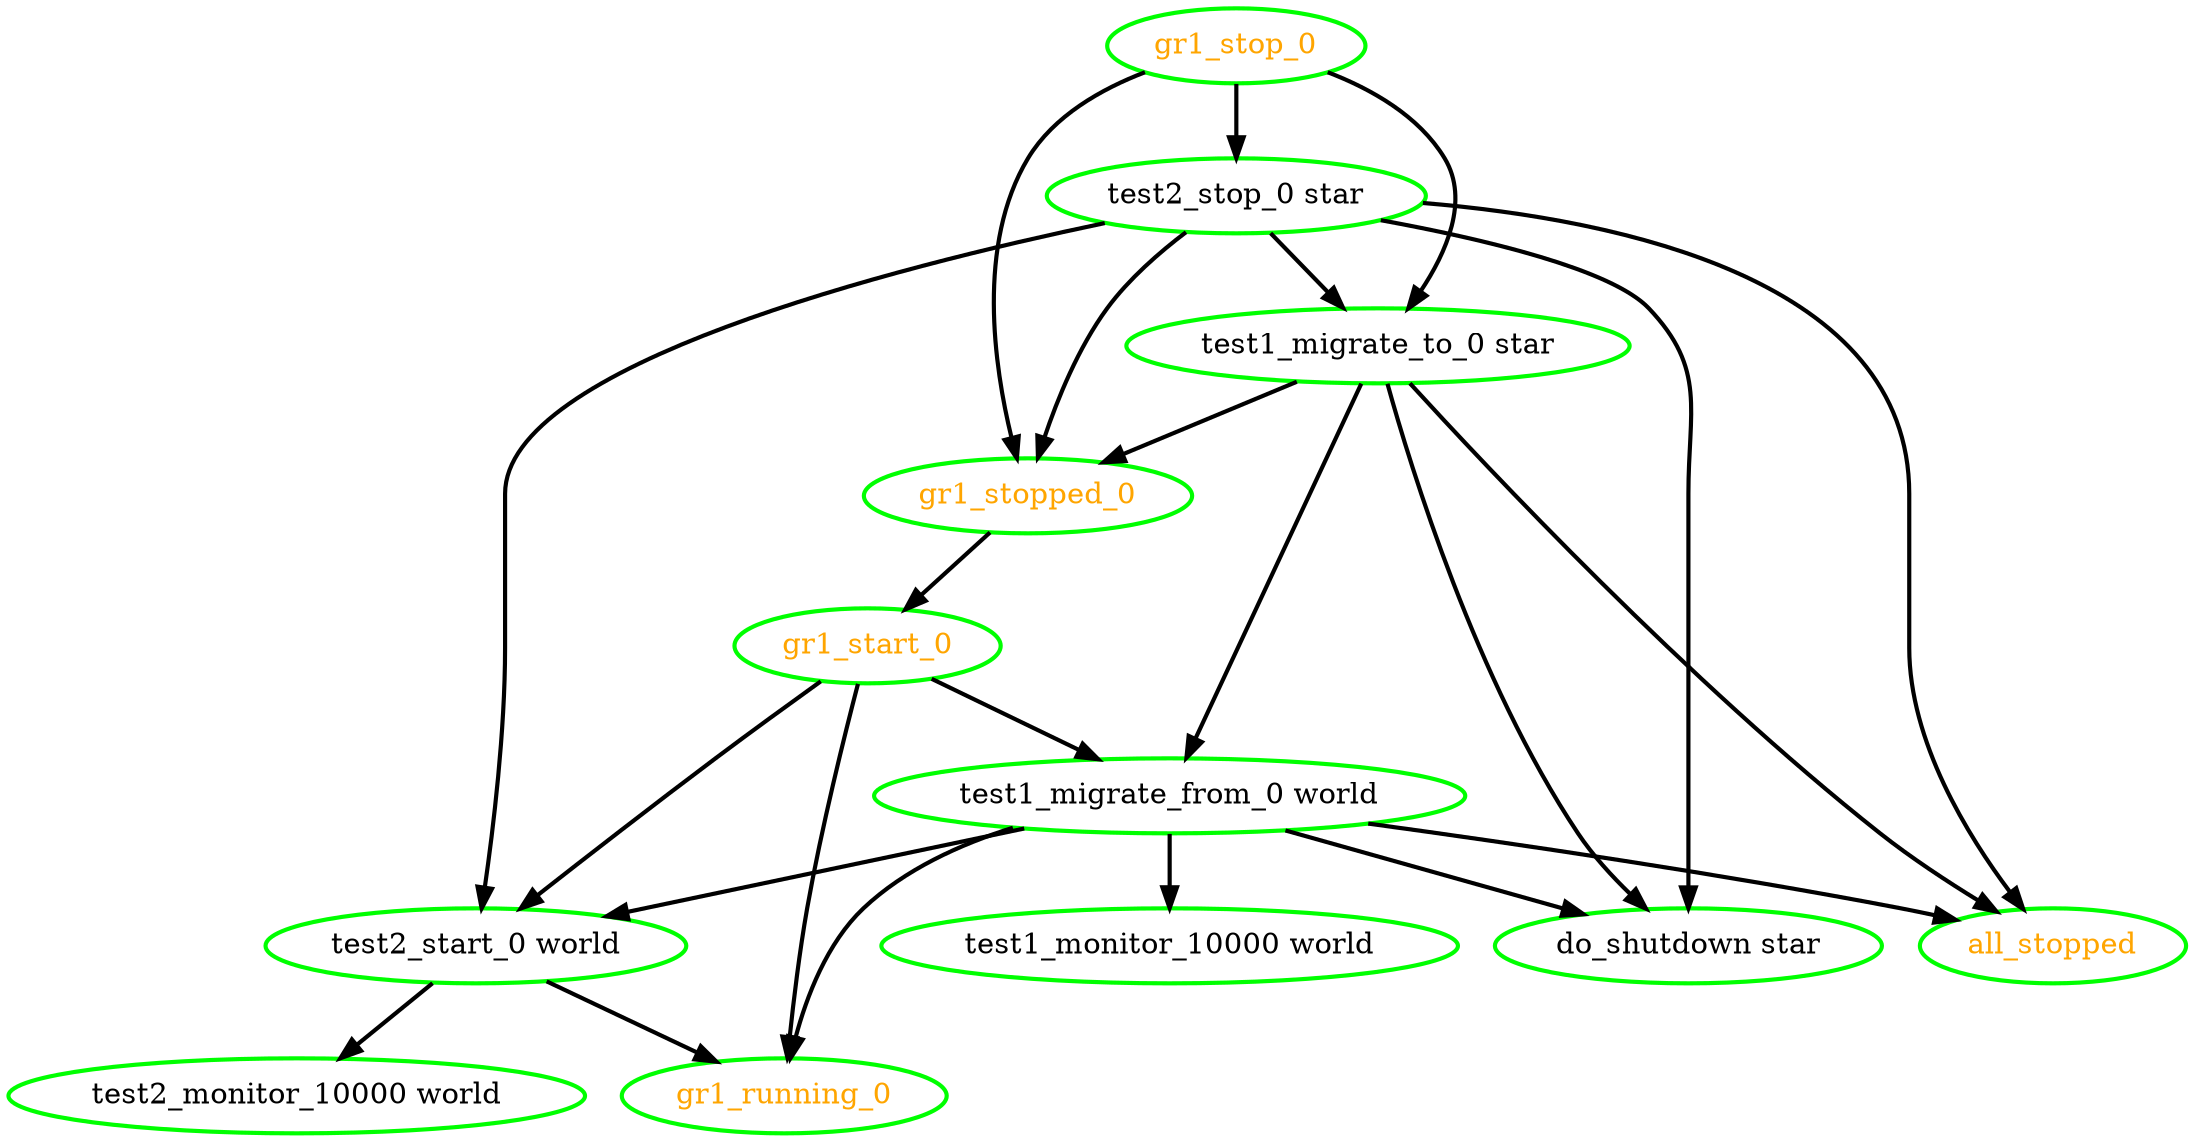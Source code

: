 digraph "g" {
"all_stopped" [ style=bold color="green" fontcolor="orange"  ]
"do_shutdown star" [ style=bold color="green" fontcolor="black"  ]
"gr1_running_0" [ style=bold color="green" fontcolor="orange"  ]
"gr1_start_0" -> "gr1_running_0" [ style = bold]
"gr1_start_0" -> "test1_migrate_from_0 world" [ style = bold]
"gr1_start_0" -> "test2_start_0 world" [ style = bold]
"gr1_start_0" [ style=bold color="green" fontcolor="orange"  ]
"gr1_stop_0" -> "gr1_stopped_0" [ style = bold]
"gr1_stop_0" -> "test1_migrate_to_0 star" [ style = bold]
"gr1_stop_0" -> "test2_stop_0 star" [ style = bold]
"gr1_stop_0" [ style=bold color="green" fontcolor="orange"  ]
"gr1_stopped_0" -> "gr1_start_0" [ style = bold]
"gr1_stopped_0" [ style=bold color="green" fontcolor="orange"  ]
"test1_migrate_from_0 world" -> "all_stopped" [ style = bold]
"test1_migrate_from_0 world" -> "do_shutdown star" [ style = bold]
"test1_migrate_from_0 world" -> "gr1_running_0" [ style = bold]
"test1_migrate_from_0 world" -> "test1_monitor_10000 world" [ style = bold]
"test1_migrate_from_0 world" -> "test2_start_0 world" [ style = bold]
"test1_migrate_from_0 world" [ style=bold color="green" fontcolor="black"  ]
"test1_migrate_to_0 star" -> "all_stopped" [ style = bold]
"test1_migrate_to_0 star" -> "do_shutdown star" [ style = bold]
"test1_migrate_to_0 star" -> "gr1_stopped_0" [ style = bold]
"test1_migrate_to_0 star" -> "test1_migrate_from_0 world" [ style = bold]
"test1_migrate_to_0 star" [ style=bold color="green" fontcolor="black"  ]
"test1_monitor_10000 world" [ style=bold color="green" fontcolor="black"  ]
"test2_monitor_10000 world" [ style=bold color="green" fontcolor="black"  ]
"test2_start_0 world" -> "gr1_running_0" [ style = bold]
"test2_start_0 world" -> "test2_monitor_10000 world" [ style = bold]
"test2_start_0 world" [ style=bold color="green" fontcolor="black"  ]
"test2_stop_0 star" -> "all_stopped" [ style = bold]
"test2_stop_0 star" -> "do_shutdown star" [ style = bold]
"test2_stop_0 star" -> "gr1_stopped_0" [ style = bold]
"test2_stop_0 star" -> "test1_migrate_to_0 star" [ style = bold]
"test2_stop_0 star" -> "test2_start_0 world" [ style = bold]
"test2_stop_0 star" [ style=bold color="green" fontcolor="black"  ]
}
